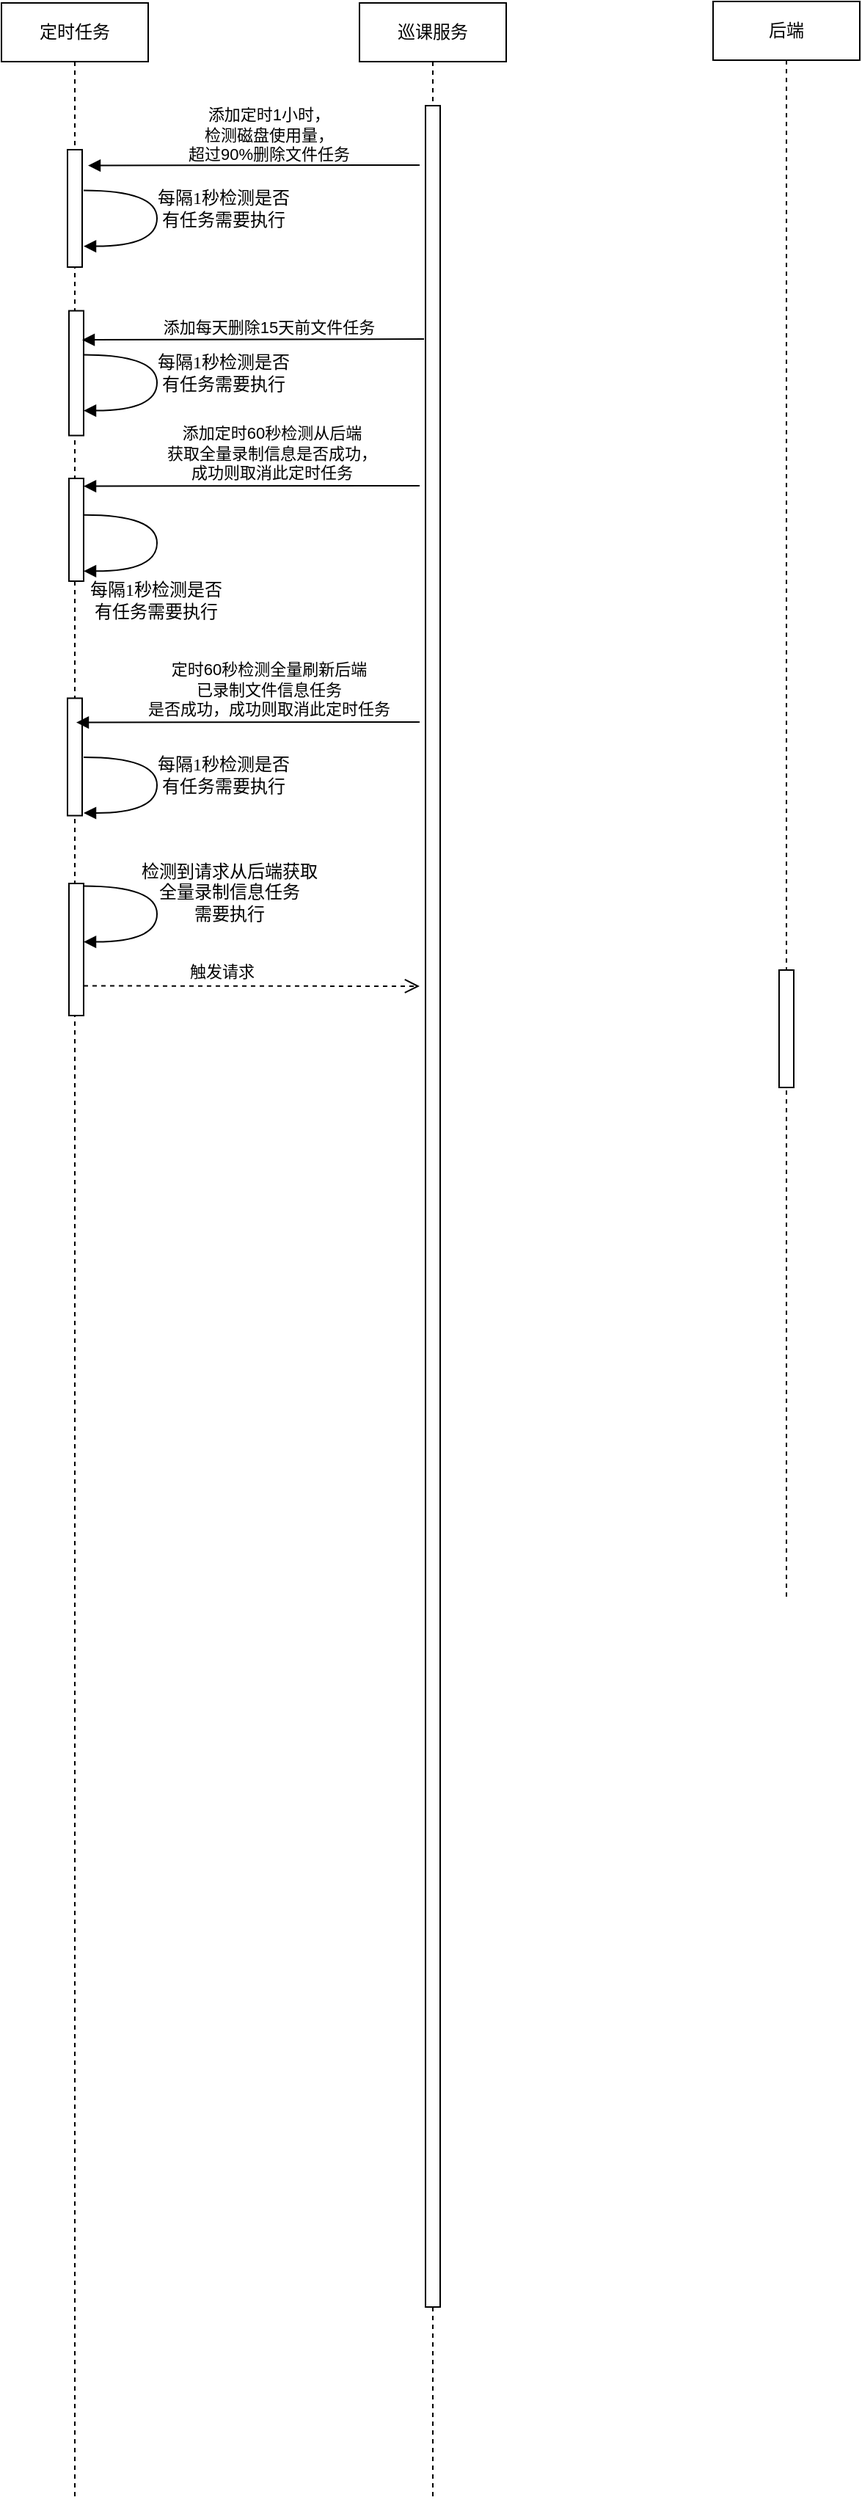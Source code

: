<mxfile version="10.7.1" type="github"><diagram name="Page-1" id="13e1069c-82ec-6db2-03f1-153e76fe0fe0"><mxGraphModel dx="1221" dy="4038" grid="1" gridSize="10" guides="1" tooltips="1" connect="1" arrows="1" fold="1" page="1" pageScale="1" pageWidth="1100" pageHeight="850" background="#ffffff" math="0" shadow="0"><root><mxCell id="0"/><mxCell id="1" parent="0"/><mxCell id="mrcYyzupF4MPomptu69P-3" value="巡课服务" style="shape=umlLifeline;perimeter=lifelinePerimeter;whiteSpace=wrap;html=1;container=1;collapsible=0;recursiveResize=0;outlineConnect=0;" vertex="1" parent="1"><mxGeometry x="559" y="-2550" width="100" height="1700" as="geometry"/></mxCell><mxCell id="mrcYyzupF4MPomptu69P-4" value="" style="html=1;points=[];perimeter=orthogonalPerimeter;" vertex="1" parent="mrcYyzupF4MPomptu69P-3"><mxGeometry x="45" y="70" width="10" height="1500" as="geometry"/></mxCell><mxCell id="mrcYyzupF4MPomptu69P-5" value="定时任务" style="shape=umlLifeline;perimeter=lifelinePerimeter;whiteSpace=wrap;html=1;container=1;collapsible=0;recursiveResize=0;outlineConnect=0;" vertex="1" parent="1"><mxGeometry x="315" y="-2550" width="100" height="1700" as="geometry"/></mxCell><mxCell id="mrcYyzupF4MPomptu69P-7" value="" style="html=1;points=[];perimeter=orthogonalPerimeter;" vertex="1" parent="mrcYyzupF4MPomptu69P-5"><mxGeometry x="46" y="324" width="10" height="70" as="geometry"/></mxCell><mxCell id="mrcYyzupF4MPomptu69P-8" value="" style="html=1;points=[];perimeter=orthogonalPerimeter;" vertex="1" parent="mrcYyzupF4MPomptu69P-5"><mxGeometry x="46" y="600" width="10" height="90" as="geometry"/></mxCell><mxCell id="mrcYyzupF4MPomptu69P-10" value="" style="html=1;points=[];perimeter=orthogonalPerimeter;" vertex="1" parent="mrcYyzupF4MPomptu69P-5"><mxGeometry x="45" y="100" width="10" height="80" as="geometry"/></mxCell><mxCell id="mrcYyzupF4MPomptu69P-11" value="&lt;div&gt;每隔1秒检测是否&lt;/div&gt;&lt;div&gt;有任务需要执行&lt;/div&gt;" style="html=1;verticalAlign=bottom;endArrow=block;labelBackgroundColor=none;fontFamily=Verdana;fontSize=12;elbow=vertical;edgeStyle=orthogonalEdgeStyle;curved=1;entryX=1;entryY=0.286;entryPerimeter=0;" edge="1" parent="mrcYyzupF4MPomptu69P-5"><mxGeometry x="0.275" y="-46" relative="1" as="geometry"><mxPoint x="56" y="348.833" as="sourcePoint"/><mxPoint x="56" y="387.167" as="targetPoint"/><Array as="points"><mxPoint x="106" y="349"/><mxPoint x="106" y="387"/></Array><mxPoint x="45" y="37" as="offset"/></mxGeometry></mxCell><mxCell id="mrcYyzupF4MPomptu69P-45" value="" style="html=1;points=[];perimeter=orthogonalPerimeter;" vertex="1" parent="mrcYyzupF4MPomptu69P-5"><mxGeometry x="46" y="209.765" width="10" height="85" as="geometry"/></mxCell><mxCell id="mrcYyzupF4MPomptu69P-46" value="&lt;div&gt;每隔1秒检测是否&lt;/div&gt;&lt;div&gt;有任务需要执行&lt;/div&gt;" style="html=1;verticalAlign=bottom;endArrow=block;labelBackgroundColor=none;fontFamily=Verdana;fontSize=12;elbow=vertical;edgeStyle=orthogonalEdgeStyle;curved=1;entryX=1;entryY=0.286;entryPerimeter=0;" edge="1" parent="mrcYyzupF4MPomptu69P-5"><mxGeometry x="0.275" y="-46" relative="1" as="geometry"><mxPoint x="56" y="239.765" as="sourcePoint"/><mxPoint x="56" y="277.765" as="targetPoint"/><Array as="points"><mxPoint x="106" y="239.765"/><mxPoint x="106" y="277.765"/></Array><mxPoint x="45" y="37" as="offset"/></mxGeometry></mxCell><mxCell id="mrcYyzupF4MPomptu69P-35" value="" style="html=1;points=[];perimeter=orthogonalPerimeter;" vertex="1" parent="mrcYyzupF4MPomptu69P-5"><mxGeometry x="45" y="473.765" width="10" height="80" as="geometry"/></mxCell><mxCell id="mrcYyzupF4MPomptu69P-25" value="触发请求" style="html=1;verticalAlign=bottom;endArrow=open;dashed=1;endSize=8;" edge="1" parent="1"><mxGeometry x="-0.184" y="1" relative="1" as="geometry"><mxPoint x="371" y="-1880.235" as="sourcePoint"/><mxPoint x="600" y="-1880" as="targetPoint"/><Array as="points"/><mxPoint as="offset"/></mxGeometry></mxCell><mxCell id="mrcYyzupF4MPomptu69P-32" value="&lt;div&gt;添加定时60秒检测从后端&lt;/div&gt;&lt;div&gt;获取全量录制信息是否成功，&lt;/div&gt;&lt;div&gt;成功则取消此定时任务&lt;/div&gt;" style="html=1;verticalAlign=bottom;endArrow=block;" edge="1" parent="1"><mxGeometry x="-0.12" width="80" relative="1" as="geometry"><mxPoint x="600" y="-2221" as="sourcePoint"/><mxPoint x="371" y="-2220.735" as="targetPoint"/><mxPoint as="offset"/></mxGeometry></mxCell><mxCell id="mrcYyzupF4MPomptu69P-33" value="&lt;div&gt;每隔1秒检测是否&lt;/div&gt;&lt;div&gt;有任务需要执行&lt;/div&gt;" style="html=1;verticalAlign=bottom;endArrow=block;labelBackgroundColor=none;fontFamily=Verdana;fontSize=12;elbow=vertical;edgeStyle=orthogonalEdgeStyle;curved=1;entryX=1;entryY=0.286;entryPerimeter=0;" edge="1" parent="1"><mxGeometry x="0.275" y="-46" relative="1" as="geometry"><mxPoint x="371" y="-2422.235" as="sourcePoint"/><mxPoint x="371" y="-2384.235" as="targetPoint"/><Array as="points"><mxPoint x="421" y="-2422.235"/><mxPoint x="421" y="-2384.235"/></Array><mxPoint x="45" y="37" as="offset"/></mxGeometry></mxCell><mxCell id="mrcYyzupF4MPomptu69P-34" value="&lt;div&gt;检测到请求从后端获取&lt;/div&gt;&lt;div&gt;全量录制信息任务&lt;/div&gt;&lt;div&gt;需要执行&lt;br&gt;&lt;/div&gt;" style="html=1;verticalAlign=bottom;endArrow=block;labelBackgroundColor=none;fontFamily=Verdana;fontSize=12;elbow=vertical;edgeStyle=orthogonalEdgeStyle;curved=1;entryX=1;entryY=0.286;entryPerimeter=0;" edge="1" parent="1"><mxGeometry x="0.275" y="-50" relative="1" as="geometry"><mxPoint x="371" y="-1948.235" as="sourcePoint"/><mxPoint x="371" y="-1910.235" as="targetPoint"/><Array as="points"><mxPoint x="421" y="-1948.235"/><mxPoint x="421" y="-1910.235"/></Array><mxPoint x="49" y="40" as="offset"/></mxGeometry></mxCell><mxCell id="mrcYyzupF4MPomptu69P-44" value="&lt;div&gt;添加定时1小时，&lt;/div&gt;&lt;div&gt;检测磁盘使用量，&lt;/div&gt;&lt;div&gt;超过90%删除文件任务&lt;/div&gt;" style="html=1;verticalAlign=bottom;endArrow=block;exitX=-0.4;exitY=0.027;exitDx=0;exitDy=0;exitPerimeter=0;" edge="1" parent="1" source="mrcYyzupF4MPomptu69P-4"><mxGeometry x="-0.084" y="1" width="80" relative="1" as="geometry"><mxPoint x="537" y="-2439.235" as="sourcePoint"/><mxPoint x="374" y="-2439.235" as="targetPoint"/><mxPoint as="offset"/></mxGeometry></mxCell><mxCell id="mrcYyzupF4MPomptu69P-49" value="后端" style="shape=umlLifeline;perimeter=lifelinePerimeter;whiteSpace=wrap;html=1;container=1;collapsible=0;recursiveResize=0;outlineConnect=0;" vertex="1" parent="1"><mxGeometry x="800" y="-2551" width="100" height="1090" as="geometry"/></mxCell><mxCell id="mrcYyzupF4MPomptu69P-52" value="" style="html=1;points=[];perimeter=orthogonalPerimeter;" vertex="1" parent="mrcYyzupF4MPomptu69P-49"><mxGeometry x="45" y="660" width="10" height="80" as="geometry"/></mxCell><mxCell id="mrcYyzupF4MPomptu69P-47" value="&lt;div&gt;添加每天删除15天前文件任务&lt;/div&gt;" style="html=1;verticalAlign=bottom;endArrow=block;entryX=0.9;entryY=0.233;entryDx=0;entryDy=0;entryPerimeter=0;exitX=-0.1;exitY=0.106;exitDx=0;exitDy=0;exitPerimeter=0;" edge="1" parent="1" target="mrcYyzupF4MPomptu69P-45" source="mrcYyzupF4MPomptu69P-4"><mxGeometry x="-0.084" y="1" width="80" relative="1" as="geometry"><mxPoint x="538" y="-2320.235" as="sourcePoint"/><mxPoint x="383" y="-2324.235" as="targetPoint"/><mxPoint as="offset"/></mxGeometry></mxCell><mxCell id="mrcYyzupF4MPomptu69P-50" value="&lt;div&gt;定时60秒检测全量刷新后端&lt;/div&gt;&lt;div&gt;已录制文件信息任务&lt;/div&gt;&lt;div&gt;是否成功，成功则取消此定时任务&lt;br&gt;&lt;/div&gt;" style="html=1;verticalAlign=bottom;endArrow=block;" edge="1" parent="1"><mxGeometry x="-0.12" width="80" relative="1" as="geometry"><mxPoint x="600" y="-2060" as="sourcePoint"/><mxPoint x="366" y="-2059.735" as="targetPoint"/><mxPoint as="offset"/></mxGeometry></mxCell><mxCell id="mrcYyzupF4MPomptu69P-51" value="&lt;div&gt;每隔1秒检测是否&lt;/div&gt;&lt;div&gt;有任务需要执行&lt;/div&gt;" style="html=1;verticalAlign=bottom;endArrow=block;labelBackgroundColor=none;fontFamily=Verdana;fontSize=12;elbow=vertical;edgeStyle=orthogonalEdgeStyle;curved=1;entryX=1;entryY=0.286;entryPerimeter=0;" edge="1" parent="1"><mxGeometry x="0.275" y="-46" relative="1" as="geometry"><mxPoint x="371" y="-2036" as="sourcePoint"/><mxPoint x="371" y="-1998" as="targetPoint"/><Array as="points"><mxPoint x="421" y="-2036"/><mxPoint x="421" y="-1998"/></Array><mxPoint x="45" y="37" as="offset"/></mxGeometry></mxCell></root></mxGraphModel></diagram></mxfile>